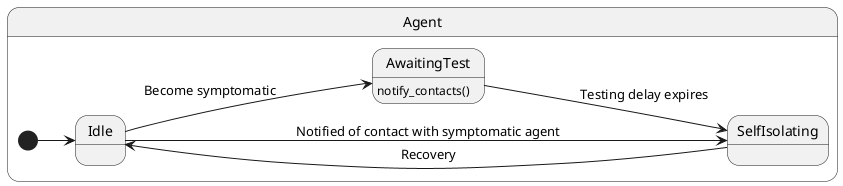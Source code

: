 @startuml Model_C_Contact_Tracing
left to right direction
skinparam DefaultFontName ArialMT

state Agent {
    [*] -down-> Idle
    ' note left of Idle
    '     Shift between home
    '     and work points
    '     every 12 hours
    ' end note
    Idle --> AwaitingTest : Become symptomatic
    Idle --> SelfIsolating : Notified of contact with symptomatic agent
    AwaitingTest : notify_contacts()
    AwaitingTest --> SelfIsolating : Testing delay expires

    SelfIsolating --> Idle : Recovery
}

@enduml
